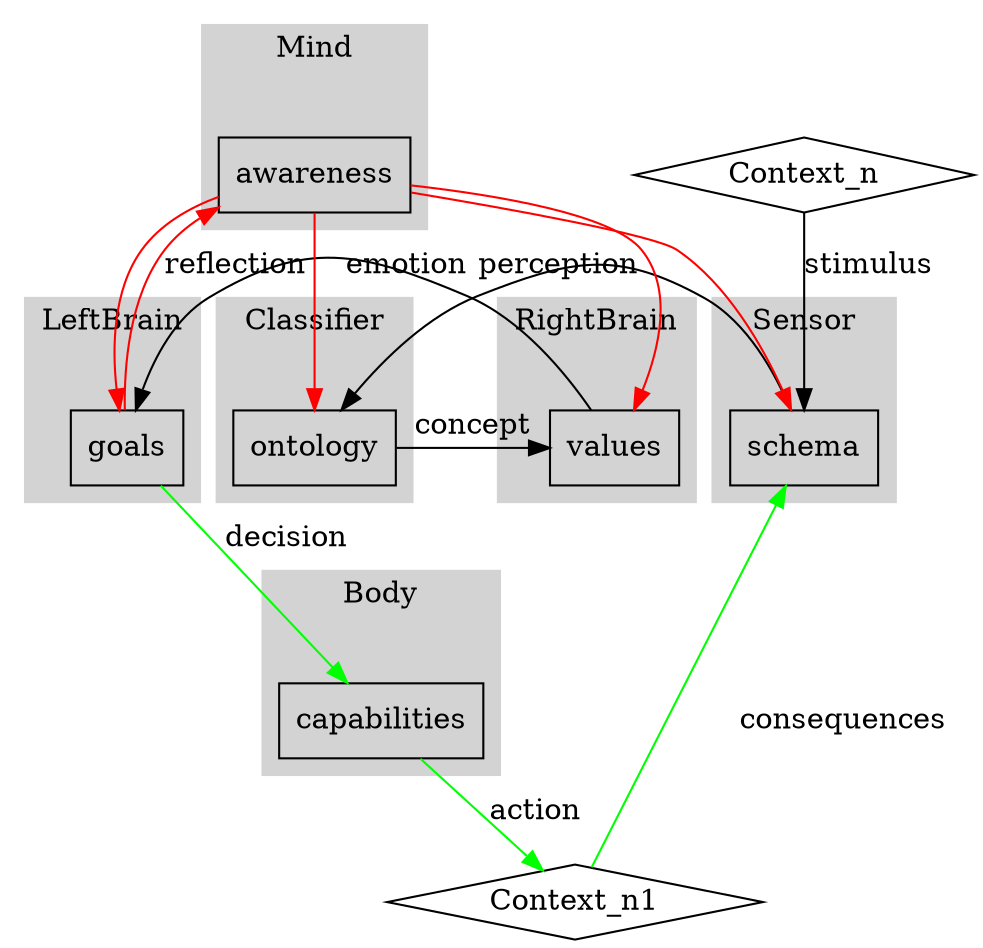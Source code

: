 digraph WisdomIntegrationPipeline {
    rankdir=TB;

    // Define clusters for the parameters
    subgraph cluster_Sensor {
        label = "Sensor";
        style = "filled";
        color = "lightgrey";
        schema [shape="box"];
    }

    subgraph cluster_Classifier {
        label = "Classifier";
        style = "filled";
        color = "lightgrey";
        ontology [shape="box"];
    }

    subgraph cluster_RightBrain {
        label = "RightBrain";
        style = "filled";
        color = "lightgrey";
        values [shape="box"];
    }

    subgraph cluster_LeftBrain {
        label = "LeftBrain";
        style = "filled";
        color = "lightgrey";
        goals [shape="box"];
    }

    subgraph cluster_Body {
        label = "Body";
        style = "filled";
        color = "lightgrey";
        capabilities [shape="box"];
    }

    subgraph cluster_Mind {
        label = "Mind";
        style = "filled";
        color = "lightgrey";
        awareness [shape="box"];
    }

    // Context and Edges
    Context_n [shape="diamond"];
    Context_n1 [shape="diamond"];

    // Connect primary nodes and their parameters
    Context_n -> schema [label="stimulus"];
    schema -> ontology [label="perception"];
    ontology -> values [label="concept"];
    values -> goals [label="emotion"];
    goals -> capabilities [label="decision", color="green"];
    capabilities -> Context_n1 [label="action", color="green"];
    Context_n1 -> schema [label="consequences", color="green"];

    // Reflection Edges
    goals -> awareness [label="reflection", color="red"];
    awareness -> schema [color="red"];
    awareness -> ontology [color="red"];
    awareness -> values [color="red"];
    awareness -> goals [color="red"];
}
